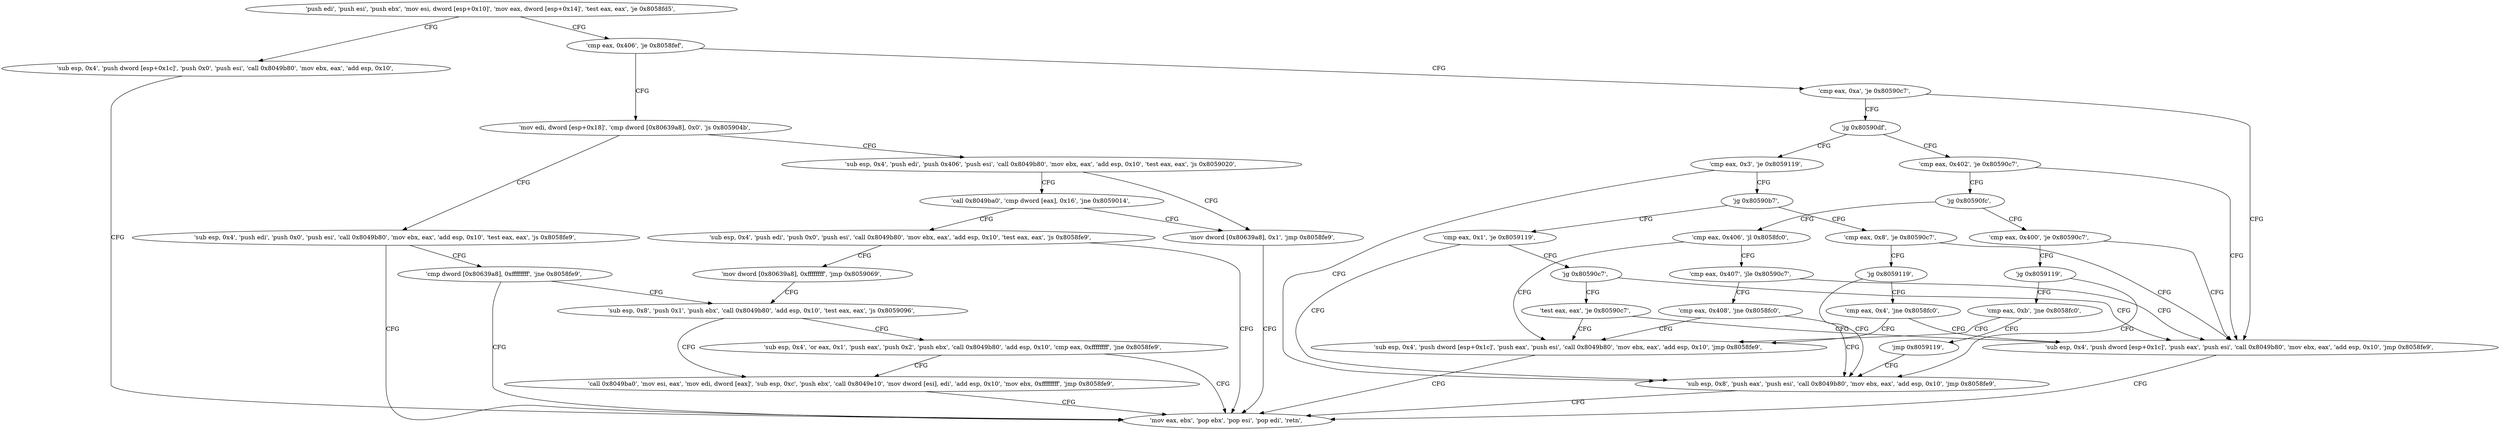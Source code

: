 digraph "func" {
"134582133" [label = "'push edi', 'push esi', 'push ebx', 'mov esi, dword [esp+0x10]', 'mov eax, dword [esp+0x14]', 'test eax, eax', 'je 0x8058fd5', " ]
"134582229" [label = "'sub esp, 0x4', 'push dword [esp+0x1c]', 'push 0x0', 'push esi', 'call 0x8049b80', 'mov ebx, eax', 'add esp, 0x10', " ]
"134582148" [label = "'cmp eax, 0x406', 'je 0x8058fef', " ]
"134582249" [label = "'mov eax, ebx', 'pop ebx', 'pop esi', 'pop edi', 'retn', " ]
"134582255" [label = "'mov edi, dword [esp+0x18]', 'cmp dword [0x80639a8], 0x0', 'js 0x805904b', " ]
"134582155" [label = "'cmp eax, 0xa', 'je 0x80590c7', " ]
"134582347" [label = "'sub esp, 0x4', 'push edi', 'push 0x0', 'push esi', 'call 0x8049b80', 'mov ebx, eax', 'add esp, 0x10', 'test eax, eax', 'js 0x8058fe9', " ]
"134582268" [label = "'sub esp, 0x4', 'push edi', 'push 0x406', 'push esi', 'call 0x8049b80', 'mov ebx, eax', 'add esp, 0x10', 'test eax, eax', 'js 0x8059020', " ]
"134582471" [label = "'sub esp, 0x4', 'push dword [esp+0x1c]', 'push eax', 'push esi', 'call 0x8049b80', 'mov ebx, eax', 'add esp, 0x10', 'jmp 0x8058fe9', " ]
"134582164" [label = "'jg 0x80590df', " ]
"134582368" [label = "'cmp dword [0x80639a8], 0xffffffff', 'jne 0x8058fe9', " ]
"134582304" [label = "'call 0x8049ba0', 'cmp dword [eax], 0x16', 'jne 0x8059014', " ]
"134582292" [label = "'mov dword [0x80639a8], 0x1', 'jmp 0x8058fe9', " ]
"134582495" [label = "'cmp eax, 0x402', 'je 0x80590c7', " ]
"134582170" [label = "'cmp eax, 0x3', 'je 0x8059119', " ]
"134582377" [label = "'sub esp, 0x8', 'push 0x1', 'push ebx', 'call 0x8049b80', 'add esp, 0x10', 'test eax, eax', 'js 0x8059096', " ]
"134582314" [label = "'sub esp, 0x4', 'push edi', 'push 0x0', 'push esi', 'call 0x8049b80', 'mov ebx, eax', 'add esp, 0x10', 'test eax, eax', 'js 0x8058fe9', " ]
"134582502" [label = "'jg 0x80590fc', " ]
"134582553" [label = "'sub esp, 0x8', 'push eax', 'push esi', 'call 0x8049b80', 'mov ebx, eax', 'add esp, 0x10', 'jmp 0x8058fe9', " ]
"134582179" [label = "'jg 0x80590b7', " ]
"134582422" [label = "'call 0x8049ba0', 'mov esi, eax', 'mov edi, dword [eax]', 'sub esp, 0xc', 'push ebx', 'call 0x8049e10', 'mov dword [esi], edi', 'add esp, 0x10', 'mov ebx, 0xffffffff', 'jmp 0x8058fe9', " ]
"134582395" [label = "'sub esp, 0x4', 'or eax, 0x1', 'push eax', 'push 0x2', 'push ebx', 'call 0x8049b80', 'add esp, 0x10', 'cmp eax, 0xffffffff', 'jne 0x8058fe9', " ]
"134582335" [label = "'mov dword [0x80639a8], 0xffffffff', 'jmp 0x8059069', " ]
"134582524" [label = "'cmp eax, 0x406', 'jl 0x8058fc0', " ]
"134582504" [label = "'cmp eax, 0x400', 'je 0x80590c7', " ]
"134582455" [label = "'cmp eax, 0x8', 'je 0x80590c7', " ]
"134582185" [label = "'cmp eax, 0x1', 'je 0x8059119', " ]
"134582208" [label = "'sub esp, 0x4', 'push dword [esp+0x1c]', 'push eax', 'push esi', 'call 0x8049b80', 'mov ebx, eax', 'add esp, 0x10', 'jmp 0x8058fe9', " ]
"134582535" [label = "'cmp eax, 0x407', 'jle 0x80590c7', " ]
"134582511" [label = "'jg 0x8059119', " ]
"134582460" [label = "'jg 0x8059119', " ]
"134582194" [label = "'jg 0x80590c7', " ]
"134582542" [label = "'cmp eax, 0x408', 'jne 0x8058fc0', " ]
"134582513" [label = "'cmp eax, 0xb', 'jne 0x8058fc0', " ]
"134582462" [label = "'cmp eax, 0x4', 'jne 0x8058fc0', " ]
"134582200" [label = "'test eax, eax', 'je 0x80590c7', " ]
"134582522" [label = "'jmp 0x8059119', " ]
"134582133" -> "134582229" [ label = "CFG" ]
"134582133" -> "134582148" [ label = "CFG" ]
"134582229" -> "134582249" [ label = "CFG" ]
"134582148" -> "134582255" [ label = "CFG" ]
"134582148" -> "134582155" [ label = "CFG" ]
"134582255" -> "134582347" [ label = "CFG" ]
"134582255" -> "134582268" [ label = "CFG" ]
"134582155" -> "134582471" [ label = "CFG" ]
"134582155" -> "134582164" [ label = "CFG" ]
"134582347" -> "134582249" [ label = "CFG" ]
"134582347" -> "134582368" [ label = "CFG" ]
"134582268" -> "134582304" [ label = "CFG" ]
"134582268" -> "134582292" [ label = "CFG" ]
"134582471" -> "134582249" [ label = "CFG" ]
"134582164" -> "134582495" [ label = "CFG" ]
"134582164" -> "134582170" [ label = "CFG" ]
"134582368" -> "134582249" [ label = "CFG" ]
"134582368" -> "134582377" [ label = "CFG" ]
"134582304" -> "134582292" [ label = "CFG" ]
"134582304" -> "134582314" [ label = "CFG" ]
"134582292" -> "134582249" [ label = "CFG" ]
"134582495" -> "134582471" [ label = "CFG" ]
"134582495" -> "134582502" [ label = "CFG" ]
"134582170" -> "134582553" [ label = "CFG" ]
"134582170" -> "134582179" [ label = "CFG" ]
"134582377" -> "134582422" [ label = "CFG" ]
"134582377" -> "134582395" [ label = "CFG" ]
"134582314" -> "134582249" [ label = "CFG" ]
"134582314" -> "134582335" [ label = "CFG" ]
"134582502" -> "134582524" [ label = "CFG" ]
"134582502" -> "134582504" [ label = "CFG" ]
"134582553" -> "134582249" [ label = "CFG" ]
"134582179" -> "134582455" [ label = "CFG" ]
"134582179" -> "134582185" [ label = "CFG" ]
"134582422" -> "134582249" [ label = "CFG" ]
"134582395" -> "134582249" [ label = "CFG" ]
"134582395" -> "134582422" [ label = "CFG" ]
"134582335" -> "134582377" [ label = "CFG" ]
"134582524" -> "134582208" [ label = "CFG" ]
"134582524" -> "134582535" [ label = "CFG" ]
"134582504" -> "134582471" [ label = "CFG" ]
"134582504" -> "134582511" [ label = "CFG" ]
"134582455" -> "134582471" [ label = "CFG" ]
"134582455" -> "134582460" [ label = "CFG" ]
"134582185" -> "134582553" [ label = "CFG" ]
"134582185" -> "134582194" [ label = "CFG" ]
"134582208" -> "134582249" [ label = "CFG" ]
"134582535" -> "134582471" [ label = "CFG" ]
"134582535" -> "134582542" [ label = "CFG" ]
"134582511" -> "134582553" [ label = "CFG" ]
"134582511" -> "134582513" [ label = "CFG" ]
"134582460" -> "134582553" [ label = "CFG" ]
"134582460" -> "134582462" [ label = "CFG" ]
"134582194" -> "134582471" [ label = "CFG" ]
"134582194" -> "134582200" [ label = "CFG" ]
"134582542" -> "134582208" [ label = "CFG" ]
"134582542" -> "134582553" [ label = "CFG" ]
"134582513" -> "134582208" [ label = "CFG" ]
"134582513" -> "134582522" [ label = "CFG" ]
"134582462" -> "134582208" [ label = "CFG" ]
"134582462" -> "134582471" [ label = "CFG" ]
"134582200" -> "134582471" [ label = "CFG" ]
"134582200" -> "134582208" [ label = "CFG" ]
"134582522" -> "134582553" [ label = "CFG" ]
}
